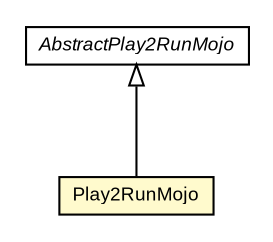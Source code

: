 #!/usr/local/bin/dot
#
# Class diagram 
# Generated by UMLGraph version R5_6-24-gf6e263 (http://www.umlgraph.org/)
#

digraph G {
	edge [fontname="arial",fontsize=10,labelfontname="arial",labelfontsize=10];
	node [fontname="arial",fontsize=10,shape=plaintext];
	nodesep=0.25;
	ranksep=0.5;
	// com.google.code.play2.plugin.Play2RunMojo
	c823 [label=<<table title="com.google.code.play2.plugin.Play2RunMojo" border="0" cellborder="1" cellspacing="0" cellpadding="2" port="p" bgcolor="lemonChiffon" href="./Play2RunMojo.html">
		<tr><td><table border="0" cellspacing="0" cellpadding="1">
<tr><td align="center" balign="center"> Play2RunMojo </td></tr>
		</table></td></tr>
		</table>>, URL="./Play2RunMojo.html", fontname="arial", fontcolor="black", fontsize=9.0];
	// com.google.code.play2.plugin.AbstractPlay2RunMojo
	c838 [label=<<table title="com.google.code.play2.plugin.AbstractPlay2RunMojo" border="0" cellborder="1" cellspacing="0" cellpadding="2" port="p" href="./AbstractPlay2RunMojo.html">
		<tr><td><table border="0" cellspacing="0" cellpadding="1">
<tr><td align="center" balign="center"><font face="arial italic"> AbstractPlay2RunMojo </font></td></tr>
		</table></td></tr>
		</table>>, URL="./AbstractPlay2RunMojo.html", fontname="arial", fontcolor="black", fontsize=9.0];
	//com.google.code.play2.plugin.Play2RunMojo extends com.google.code.play2.plugin.AbstractPlay2RunMojo
	c838:p -> c823:p [dir=back,arrowtail=empty];
}

